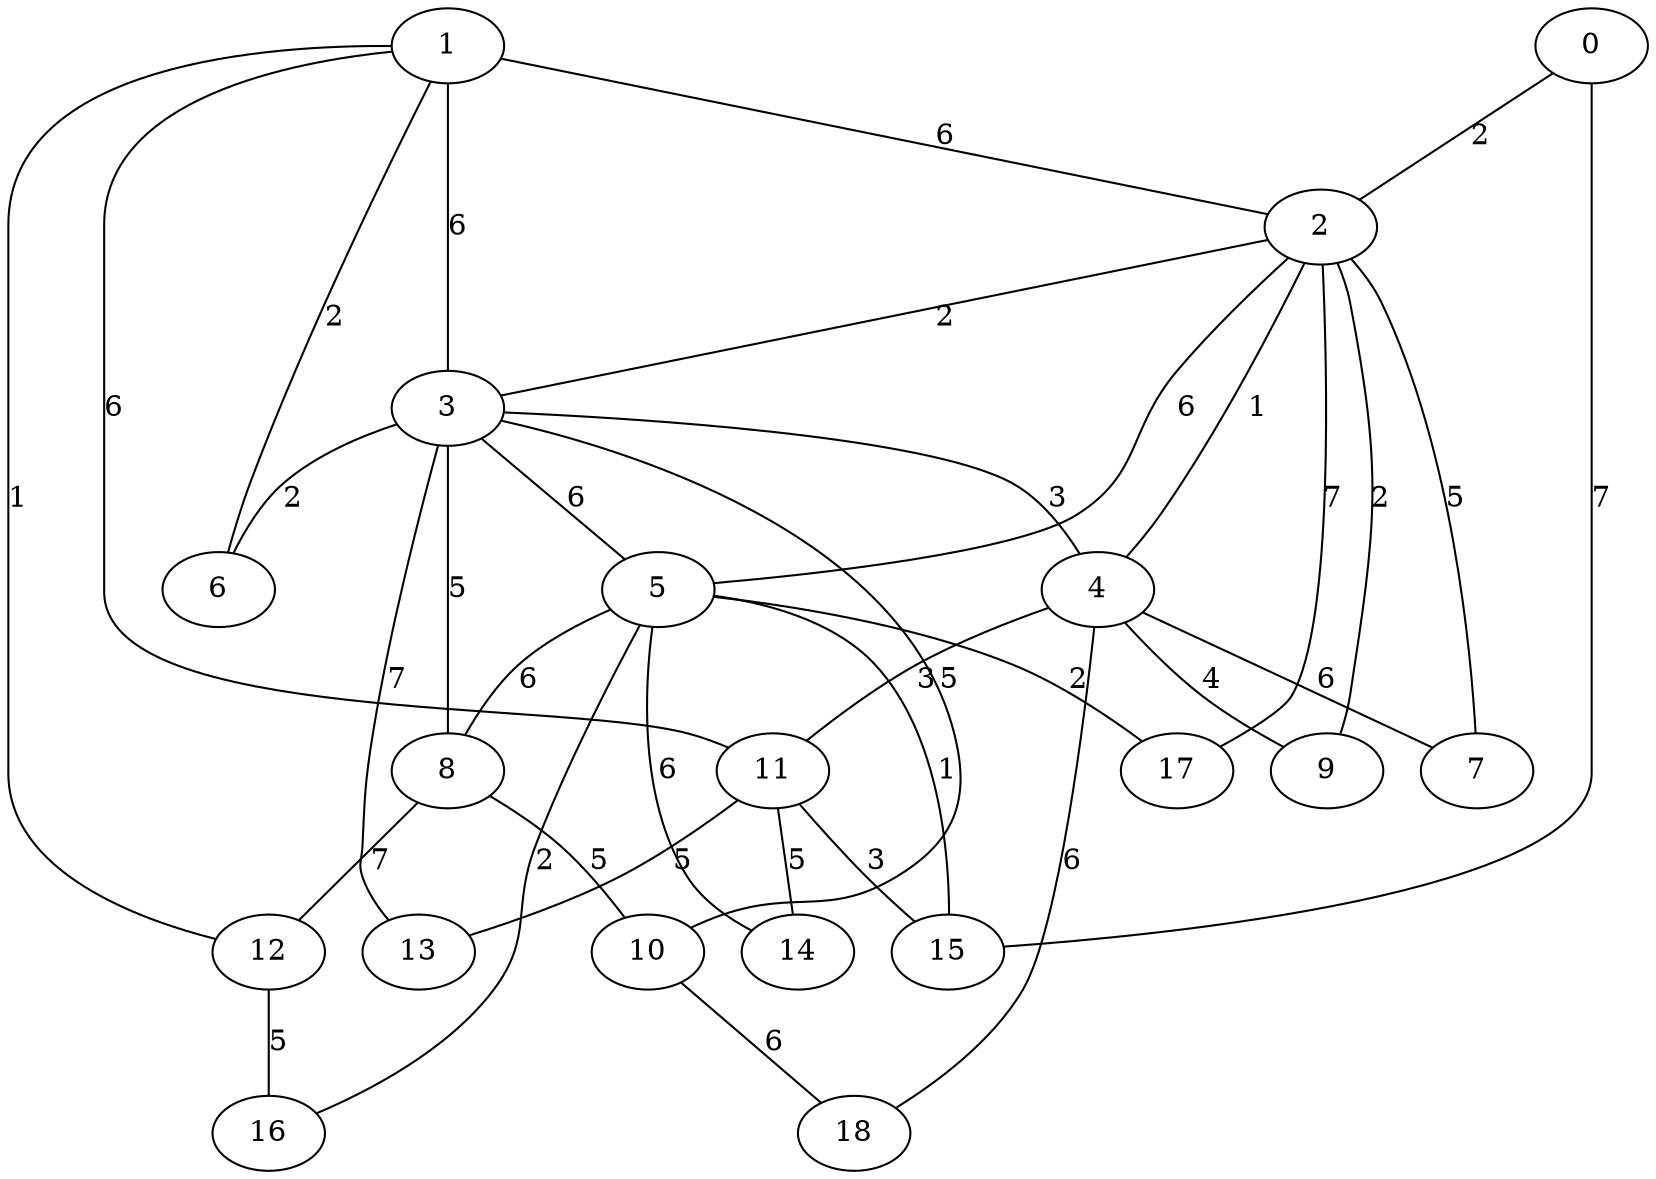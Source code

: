 graph g {
  0 [ habit = 9, size = 192, x = 2, y = 3 ]
  1 [ habit = 5, size = 456, x = 6, y = 7 ]
  2 [ habit = 10, size = 321, x = 4, y = 5 ]
  3 [ habit = 2, size = 405, x = 7, y = 6 ]
  4 [ habit = 5, size = 247, x = 5, y = 6 ]
  5 [ habit = 5, size = 364, x = 4, y = 3 ]
  6 [ habit = 6, size = 362, x = 8, y = 7 ]
  7 [ habit = 9, size = 401, x = 1, y = 7 ]
  8 [ habit = 8, size = 207, x = 5, y = 8 ]
  9 [ habit = 5, size = 71, x = 5, y = 3 ]
  10 [ base = 1, habit = 5, size = 188, x = 7, y = 9 ]
  11 [ habit = 2, size = 58, x = 7, y = 4 ]
  12 [ habit = 7, size = 88, x = 3, y = 8 ]
  13 [ habit = 1, size = 150, x = 10, y = 4 ]
  14 [ habit = 1, size = 176, x = 7, y = 1 ]
  15 [ base = 2, habit = 4, size = 155, x = 5, y = 2 ]
  16 [ habit = 7, size = 493, x = 1, y = 5 ]
  17 [ habit = 3, size = 483, x = 2, y = 2 ]
  18 [ habit = 1, size = 175, x = 5, y = 10 ]

  0 -- 2 [ label = 2, weight = 2 ]
  0 -- 15 [ label = 7, weight = 7 ]
  1 -- 3 [ label = 6, weight = 6 ]
  1 -- 6 [ label = 2, weight = 2 ]
  1 -- 11 [ label = 6, weight = 6 ]
  1 -- 12 [ label = 1, weight = 1 ]
  1 -- 2 [ label = 6, weight = 6 ]
  2 -- 17 [ label = 7, weight = 7 ]
  2 -- 7 [ label = 5, weight = 5 ]
  2 -- 5 [ label = 6, weight = 6 ]
  2 -- 4 [ label = 1, weight = 1 ]
  2 -- 3 [ label = 2, weight = 2 ]
  2 -- 9 [ label = 2, weight = 2 ]
  3 -- 4 [ label = 3, weight = 3 ]
  3 -- 6 [ label = 2, weight = 2 ]
  3 -- 8 [ label = 5, weight = 5 ]
  3 -- 10 [ label = 5, weight = 5 ]
  3 -- 13 [ label = 7, weight = 7 ]
  3 -- 5 [ label = 6, weight = 6 ]
  4 -- 18 [ label = 6, weight = 6 ]
  4 -- 11 [ label = 3, weight = 3 ]
  4 -- 9 [ label = 4, weight = 4 ]
  4 -- 7 [ label = 6, weight = 6 ]
  5 -- 8 [ label = 6, weight = 6 ]
  5 -- 14 [ label = 6, weight = 6 ]
  5 -- 16 [ label = 2, weight = 2 ]
  5 -- 15 [ label = 1, weight = 1 ]
  5 -- 17 [ label = 2, weight = 2 ]
  8 -- 10 [ label = 5, weight = 5 ]
  8 -- 12 [ label = 7, weight = 7 ]
  10 -- 18 [ label = 6, weight = 6 ]
  11 -- 15 [ label = 3, weight = 3 ]
  11 -- 13 [ label = 5, weight = 5 ]
  11 -- 14 [ label = 5, weight = 5 ]
  12 -- 16 [ label = 5, weight = 5 ]
}
